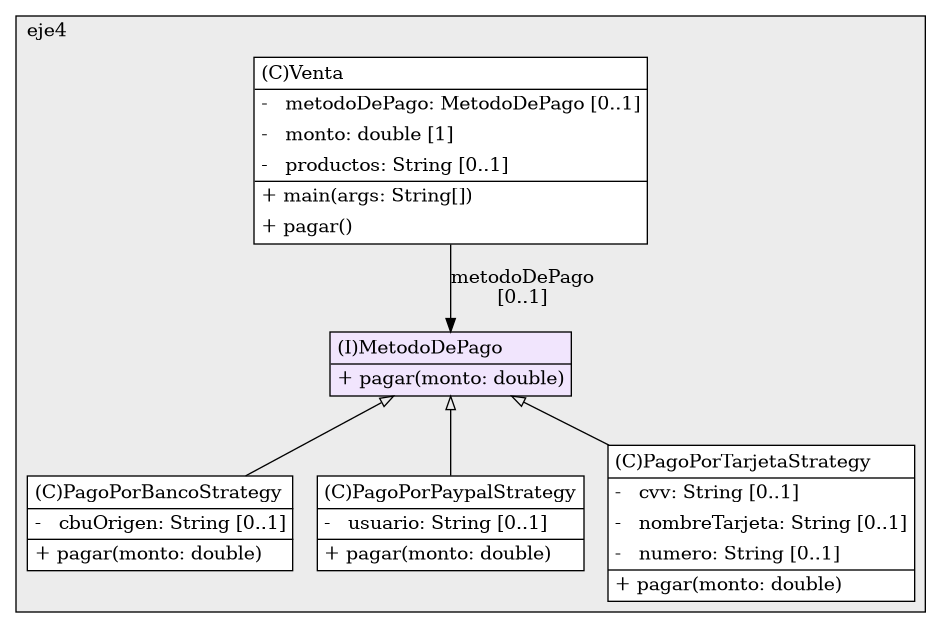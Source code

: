 @startuml

/' diagram meta data start
config=StructureConfiguration;
{
  "projectClassification": {
    "searchMode": "OpenProject", // OpenProject, AllProjects
    "includedProjects": "",
    "pathEndKeywords": "*.impl",
    "isClientPath": "",
    "isClientName": "",
    "isTestPath": "",
    "isTestName": "",
    "isMappingPath": "",
    "isMappingName": "",
    "isDataAccessPath": "",
    "isDataAccessName": "",
    "isDataStructurePath": "",
    "isDataStructureName": "",
    "isInterfaceStructuresPath": "",
    "isInterfaceStructuresName": "",
    "isEntryPointPath": "",
    "isEntryPointName": ""
  },
  "graphRestriction": {
    "classPackageExcludeFilter": "",
    "classPackageIncludeFilter": "",
    "classNameExcludeFilter": "",
    "classNameIncludeFilter": "",
    "methodNameExcludeFilter": "",
    "methodNameIncludeFilter": "",
    "removeByInheritance": "", // inheritance/annotation based filtering is done in a second step
    "removeByAnnotation": "",
    "removeByClassPackage": "", // cleanup the graph after inheritance/annotation based filtering is done
    "removeByClassName": "",
    "cutMappings": false,
    "cutEnum": true,
    "cutTests": true,
    "cutClient": true,
    "cutDataAccess": false,
    "cutInterfaceStructures": false,
    "cutDataStructures": false,
    "cutGetterAndSetter": true,
    "cutConstructors": true
  },
  "graphTraversal": {
    "forwardDepth": 3,
    "backwardDepth": 3,
    "classPackageExcludeFilter": "",
    "classPackageIncludeFilter": "",
    "classNameExcludeFilter": "",
    "classNameIncludeFilter": "",
    "methodNameExcludeFilter": "",
    "methodNameIncludeFilter": "",
    "hideMappings": false,
    "hideDataStructures": false,
    "hidePrivateMethods": true,
    "hideInterfaceCalls": true, // indirection: implementation -> interface (is hidden) -> implementation
    "onlyShowApplicationEntryPoints": false // root node is included
  },
  "details": {
    "aggregation": "GroupByClass", // ByClass, GroupByClass, None
    "showClassGenericTypes": true,
    "showMethods": true,
    "showMethodParameterNames": true,
    "showMethodParameterTypes": true,
    "showMethodReturnType": true,
    "showPackageLevels": 2,
    "showDetailedClassStructure": true
  },
  "rootClass": "TP1.eje4.MetodoDePago"
}
diagram meta data end '/



digraph g {
    rankdir="TB"
    splines=polyline
    

'nodes 
subgraph cluster_3113940 { 
   	label=eje4
	labeljust=l
	fillcolor="#ececec"
	style=filled
   
   MetodoDePago198545171[
	label=<<TABLE BORDER="1" CELLBORDER="0" CELLPADDING="4" CELLSPACING="0">
<TR><TD ALIGN="LEFT" >(I)MetodoDePago</TD></TR>
<HR/>
<TR><TD ALIGN="LEFT" >+ pagar(monto: double)</TD></TR>
</TABLE>>
	style=filled
	margin=0
	shape=plaintext
	fillcolor="#F1E5FD"
];

PagoPorBancoStrategy198545171[
	label=<<TABLE BORDER="1" CELLBORDER="0" CELLPADDING="4" CELLSPACING="0">
<TR><TD ALIGN="LEFT" >(C)PagoPorBancoStrategy</TD></TR>
<HR/>
<TR><TD ALIGN="LEFT" >-   cbuOrigen: String [0..1]</TD></TR>
<HR/>
<TR><TD ALIGN="LEFT" >+ pagar(monto: double)</TD></TR>
</TABLE>>
	style=filled
	margin=0
	shape=plaintext
	fillcolor="#FFFFFF"
];

PagoPorPaypalStrategy198545171[
	label=<<TABLE BORDER="1" CELLBORDER="0" CELLPADDING="4" CELLSPACING="0">
<TR><TD ALIGN="LEFT" >(C)PagoPorPaypalStrategy</TD></TR>
<HR/>
<TR><TD ALIGN="LEFT" >-   usuario: String [0..1]</TD></TR>
<HR/>
<TR><TD ALIGN="LEFT" >+ pagar(monto: double)</TD></TR>
</TABLE>>
	style=filled
	margin=0
	shape=plaintext
	fillcolor="#FFFFFF"
];

PagoPorTarjetaStrategy198545171[
	label=<<TABLE BORDER="1" CELLBORDER="0" CELLPADDING="4" CELLSPACING="0">
<TR><TD ALIGN="LEFT" >(C)PagoPorTarjetaStrategy</TD></TR>
<HR/>
<TR><TD ALIGN="LEFT" >-   cvv: String [0..1]</TD></TR>
<TR><TD ALIGN="LEFT" >-   nombreTarjeta: String [0..1]</TD></TR>
<TR><TD ALIGN="LEFT" >-   numero: String [0..1]</TD></TR>
<HR/>
<TR><TD ALIGN="LEFT" >+ pagar(monto: double)</TD></TR>
</TABLE>>
	style=filled
	margin=0
	shape=plaintext
	fillcolor="#FFFFFF"
];

Venta198545171[
	label=<<TABLE BORDER="1" CELLBORDER="0" CELLPADDING="4" CELLSPACING="0">
<TR><TD ALIGN="LEFT" >(C)Venta</TD></TR>
<HR/>
<TR><TD ALIGN="LEFT" >-   metodoDePago: MetodoDePago [0..1]</TD></TR>
<TR><TD ALIGN="LEFT" >-   monto: double [1]</TD></TR>
<TR><TD ALIGN="LEFT" >-   productos: String [0..1]</TD></TR>
<HR/>
<TR><TD ALIGN="LEFT" >+ main(args: String[])</TD></TR>
<TR><TD ALIGN="LEFT" >+ pagar()</TD></TR>
</TABLE>>
	style=filled
	margin=0
	shape=plaintext
	fillcolor="#FFFFFF"
];
} 

'edges    
MetodoDePago198545171 -> PagoPorBancoStrategy198545171[arrowhead=none, arrowtail=empty, dir=both];
MetodoDePago198545171 -> PagoPorPaypalStrategy198545171[arrowhead=none, arrowtail=empty, dir=both];
MetodoDePago198545171 -> PagoPorTarjetaStrategy198545171[arrowhead=none, arrowtail=empty, dir=both];
Venta198545171 -> MetodoDePago198545171[label="metodoDePago
[0..1]"];
    
}
@enduml